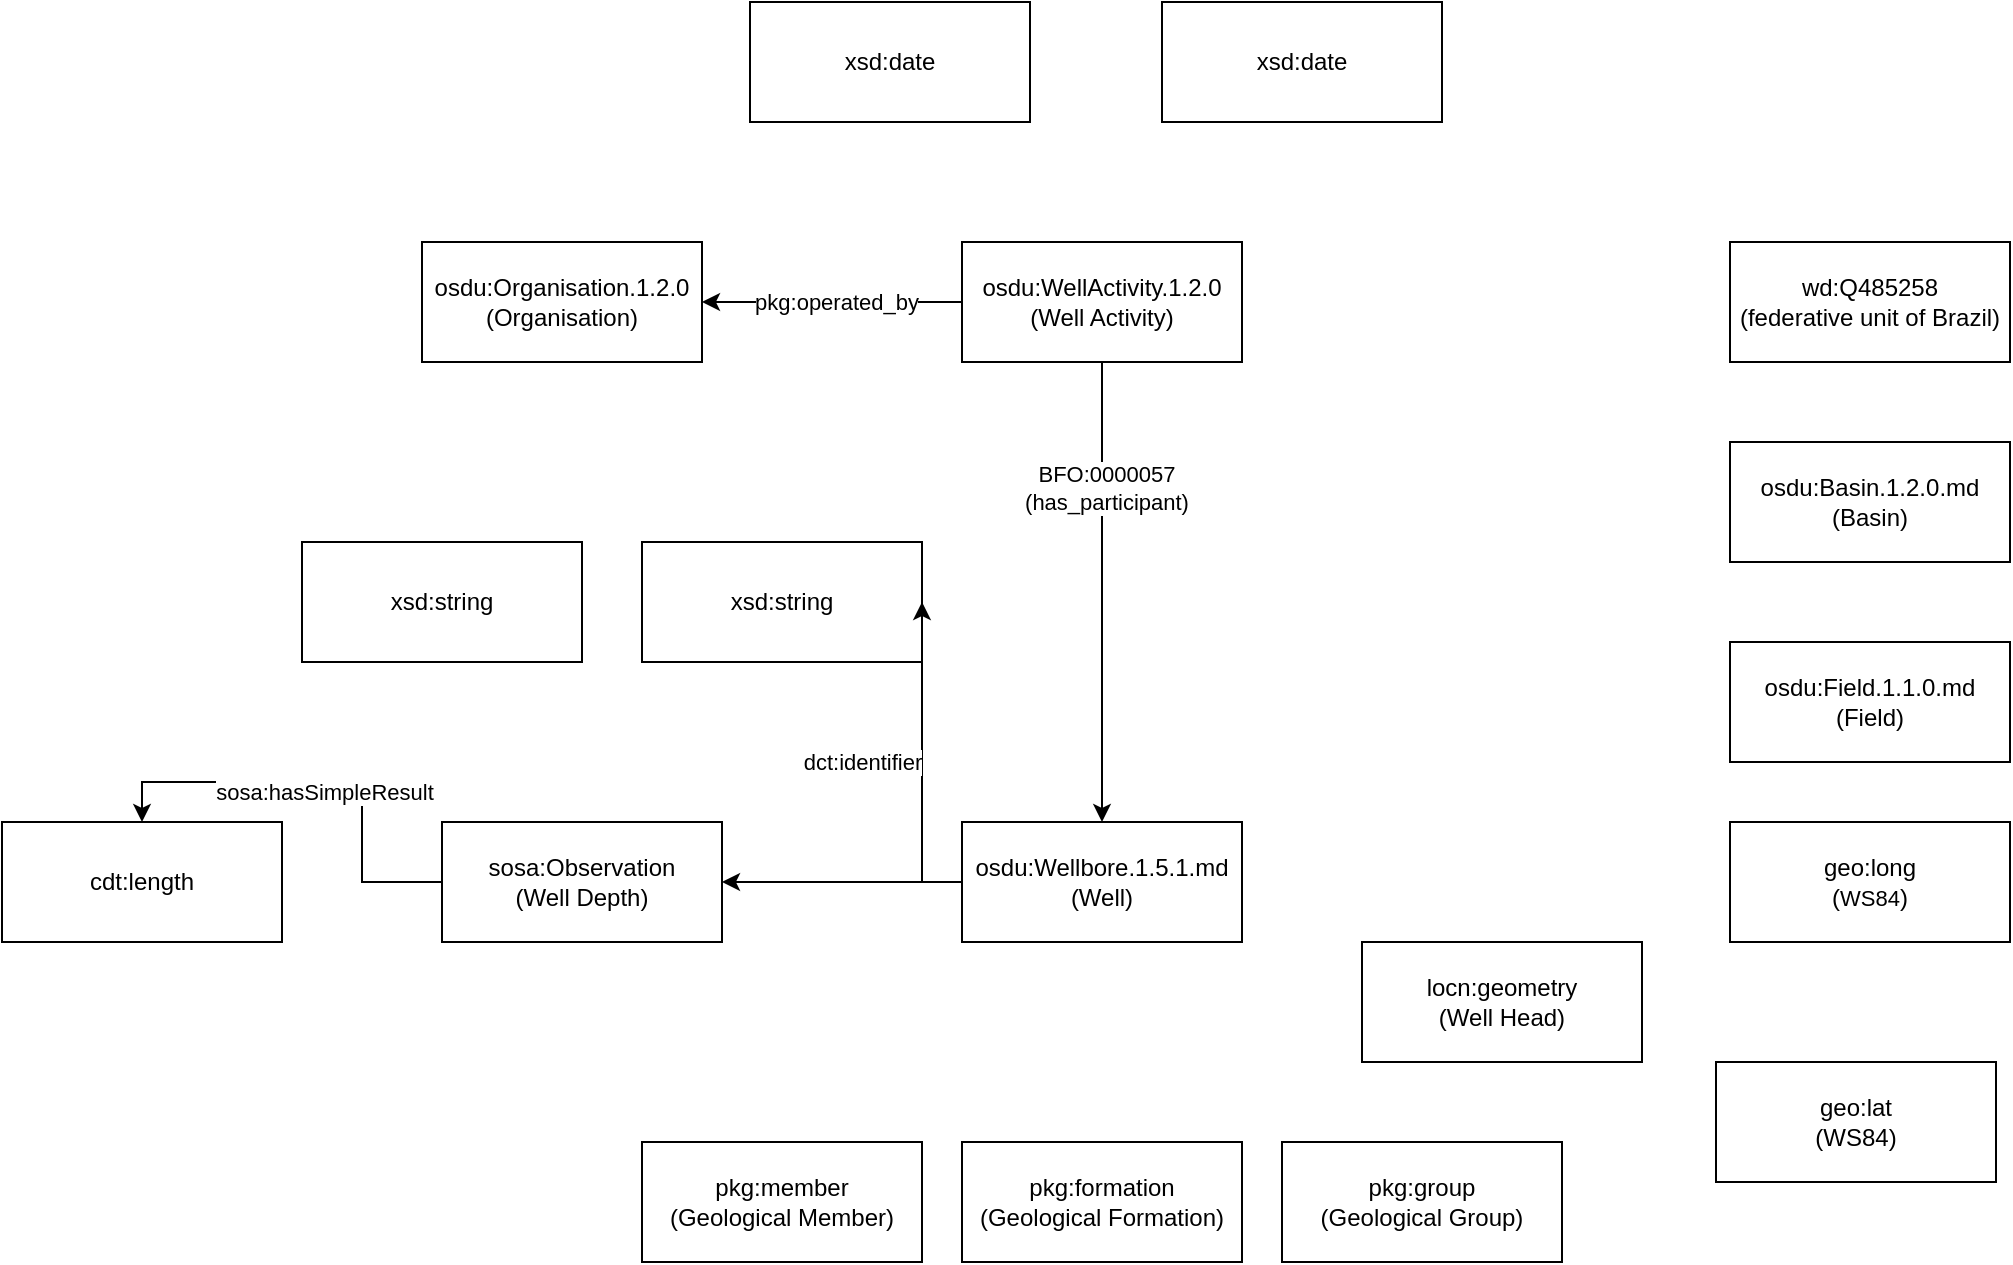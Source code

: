 <mxfile version="28.2.6">
  <diagram name="Página-1" id="So4qBw8gn1XQoUc89aNr">
    <mxGraphModel dx="2304" dy="1983" grid="1" gridSize="10" guides="1" tooltips="1" connect="1" arrows="1" fold="1" page="1" pageScale="1" pageWidth="827" pageHeight="1169" math="0" shadow="0">
      <root>
        <mxCell id="0" />
        <mxCell id="1" parent="0" />
        <mxCell id="4OeTVu7C39kkyASgQS9u-2" style="edgeStyle=orthogonalEdgeStyle;rounded=0;orthogonalLoop=1;jettySize=auto;html=1;entryX=0.5;entryY=0;entryDx=0;entryDy=0;" edge="1" parent="1" source="pj0uSiLMGuprIYFmuyv2-1" target="4OeTVu7C39kkyASgQS9u-1">
          <mxGeometry relative="1" as="geometry" />
        </mxCell>
        <mxCell id="4OeTVu7C39kkyASgQS9u-3" value="BFO:0000057&lt;div&gt;(has_participant)&lt;/div&gt;" style="edgeLabel;html=1;align=center;verticalAlign=middle;resizable=0;points=[];" vertex="1" connectable="0" parent="4OeTVu7C39kkyASgQS9u-2">
          <mxGeometry x="-0.027" y="-1" relative="1" as="geometry">
            <mxPoint x="3" y="-49" as="offset" />
          </mxGeometry>
        </mxCell>
        <mxCell id="4OeTVu7C39kkyASgQS9u-32" style="edgeStyle=orthogonalEdgeStyle;rounded=0;orthogonalLoop=1;jettySize=auto;html=1;entryX=1;entryY=0.5;entryDx=0;entryDy=0;" edge="1" parent="1" source="pj0uSiLMGuprIYFmuyv2-1" target="pj0uSiLMGuprIYFmuyv2-3">
          <mxGeometry relative="1" as="geometry" />
        </mxCell>
        <mxCell id="4OeTVu7C39kkyASgQS9u-33" value="pkg:operated_by" style="edgeLabel;html=1;align=center;verticalAlign=middle;resizable=0;points=[];" vertex="1" connectable="0" parent="4OeTVu7C39kkyASgQS9u-32">
          <mxGeometry x="-0.011" y="4" relative="1" as="geometry">
            <mxPoint x="1" y="-4" as="offset" />
          </mxGeometry>
        </mxCell>
        <mxCell id="pj0uSiLMGuprIYFmuyv2-1" value="&lt;div&gt;osdu:WellActivity.1.2.0&lt;/div&gt;(Well Activity)" style="rounded=0;whiteSpace=wrap;html=1;" parent="1" vertex="1">
          <mxGeometry x="380" y="-20" width="140" height="60" as="geometry" />
        </mxCell>
        <mxCell id="pj0uSiLMGuprIYFmuyv2-2" value="&lt;div&gt;wd:Q485258&lt;/div&gt;&lt;div&gt;(federative unit of Brazil)&lt;/div&gt;" style="rounded=0;whiteSpace=wrap;html=1;" parent="1" vertex="1">
          <mxGeometry x="764" y="-20" width="140" height="60" as="geometry" />
        </mxCell>
        <mxCell id="pj0uSiLMGuprIYFmuyv2-3" value="&lt;div&gt;osdu:Organisation.1.2.0&lt;/div&gt;(Organisation)" style="rounded=0;whiteSpace=wrap;html=1;" parent="1" vertex="1">
          <mxGeometry x="110" y="-20" width="140" height="60" as="geometry" />
        </mxCell>
        <mxCell id="pj0uSiLMGuprIYFmuyv2-4" value="osdu:Basin.1.2.0.md&lt;div&gt;(Basin)&lt;/div&gt;" style="rounded=0;whiteSpace=wrap;html=1;" parent="1" vertex="1">
          <mxGeometry x="764" y="80" width="140" height="60" as="geometry" />
        </mxCell>
        <mxCell id="pj0uSiLMGuprIYFmuyv2-5" value="osdu:Field.1.1.0.md&lt;div&gt;&lt;span style=&quot;background-color: transparent; color: light-dark(rgb(0, 0, 0), rgb(255, 255, 255));&quot;&gt;(Field)&lt;/span&gt;&lt;/div&gt;" style="rounded=0;whiteSpace=wrap;html=1;" parent="1" vertex="1">
          <mxGeometry x="764" y="180" width="140" height="60" as="geometry" />
        </mxCell>
        <mxCell id="pj0uSiLMGuprIYFmuyv2-6" value="locn:geometry&lt;div&gt;(Well Head)&lt;/div&gt;" style="rounded=0;whiteSpace=wrap;html=1;" parent="1" vertex="1">
          <mxGeometry x="580" y="330" width="140" height="60" as="geometry" />
        </mxCell>
        <mxCell id="pj0uSiLMGuprIYFmuyv2-7" value="pkg:formation&lt;div&gt;(Geological Formation)&lt;/div&gt;" style="rounded=0;whiteSpace=wrap;html=1;" parent="1" vertex="1">
          <mxGeometry x="380" y="430" width="140" height="60" as="geometry" />
        </mxCell>
        <mxCell id="pj0uSiLMGuprIYFmuyv2-8" value="pkg:group&lt;div&gt;(Geological Group)&lt;/div&gt;" style="rounded=0;whiteSpace=wrap;html=1;" parent="1" vertex="1">
          <mxGeometry x="540" y="430" width="140" height="60" as="geometry" />
        </mxCell>
        <mxCell id="pj0uSiLMGuprIYFmuyv2-9" value="pkg:member&lt;div&gt;(Geological Member)&lt;/div&gt;" style="rounded=0;whiteSpace=wrap;html=1;" parent="1" vertex="1">
          <mxGeometry x="220" y="430" width="140" height="60" as="geometry" />
        </mxCell>
        <mxCell id="pj0uSiLMGuprIYFmuyv2-10" value="geo:lat&lt;div&gt;(WS84)&lt;/div&gt;" style="rounded=0;whiteSpace=wrap;html=1;" parent="1" vertex="1">
          <mxGeometry x="757" y="390" width="140" height="60" as="geometry" />
        </mxCell>
        <mxCell id="pj0uSiLMGuprIYFmuyv2-11" value="geo:long&lt;div&gt;(&lt;span style=&quot;font-size: 11px; text-wrap-mode: nowrap; background-color: rgb(255, 255, 255);&quot;&gt;WS84&lt;/span&gt;)&lt;/div&gt;" style="rounded=0;whiteSpace=wrap;html=1;" parent="1" vertex="1">
          <mxGeometry x="764" y="270" width="140" height="60" as="geometry" />
        </mxCell>
        <mxCell id="pj0uSiLMGuprIYFmuyv2-13" value="xsd:string" style="rounded=0;whiteSpace=wrap;html=1;" parent="1" vertex="1">
          <mxGeometry x="220" y="130" width="140" height="60" as="geometry" />
        </mxCell>
        <mxCell id="pj0uSiLMGuprIYFmuyv2-15" value="xsd:date" style="rounded=0;whiteSpace=wrap;html=1;" parent="1" vertex="1">
          <mxGeometry x="274" y="-140" width="140" height="60" as="geometry" />
        </mxCell>
        <mxCell id="pj0uSiLMGuprIYFmuyv2-16" value="xsd:date" style="rounded=0;whiteSpace=wrap;html=1;" parent="1" vertex="1">
          <mxGeometry x="480" y="-140" width="140" height="60" as="geometry" />
        </mxCell>
        <mxCell id="4OeTVu7C39kkyASgQS9u-26" style="edgeStyle=orthogonalEdgeStyle;rounded=0;orthogonalLoop=1;jettySize=auto;html=1;entryX=0.5;entryY=0;entryDx=0;entryDy=0;" edge="1" parent="1" source="pj0uSiLMGuprIYFmuyv2-17" target="pj0uSiLMGuprIYFmuyv2-18">
          <mxGeometry relative="1" as="geometry" />
        </mxCell>
        <mxCell id="4OeTVu7C39kkyASgQS9u-27" value="sosa:hasSimpleResult" style="edgeLabel;html=1;align=center;verticalAlign=middle;resizable=0;points=[];" vertex="1" connectable="0" parent="4OeTVu7C39kkyASgQS9u-26">
          <mxGeometry x="-0.008" y="5" relative="1" as="geometry">
            <mxPoint as="offset" />
          </mxGeometry>
        </mxCell>
        <mxCell id="pj0uSiLMGuprIYFmuyv2-17" value="sosa:Observation&lt;div&gt;(Well Depth)&lt;/div&gt;" style="rounded=0;whiteSpace=wrap;html=1;" parent="1" vertex="1">
          <mxGeometry x="120" y="270" width="140" height="60" as="geometry" />
        </mxCell>
        <mxCell id="pj0uSiLMGuprIYFmuyv2-18" value="cdt:length" style="rounded=0;whiteSpace=wrap;html=1;" parent="1" vertex="1">
          <mxGeometry x="-100" y="270" width="140" height="60" as="geometry" />
        </mxCell>
        <mxCell id="4OeTVu7C39kkyASgQS9u-24" style="edgeStyle=orthogonalEdgeStyle;rounded=0;orthogonalLoop=1;jettySize=auto;html=1;entryX=1;entryY=0.5;entryDx=0;entryDy=0;exitX=0;exitY=0.5;exitDx=0;exitDy=0;" edge="1" parent="1" source="4OeTVu7C39kkyASgQS9u-1" target="pj0uSiLMGuprIYFmuyv2-13">
          <mxGeometry relative="1" as="geometry">
            <Array as="points">
              <mxPoint x="300" y="300" />
              <mxPoint x="300" y="300" />
            </Array>
          </mxGeometry>
        </mxCell>
        <mxCell id="4OeTVu7C39kkyASgQS9u-25" value="dct:identifier" style="edgeLabel;html=1;align=center;verticalAlign=middle;resizable=0;points=[];" vertex="1" connectable="0" parent="4OeTVu7C39kkyASgQS9u-24">
          <mxGeometry x="0.213" y="-3" relative="1" as="geometry">
            <mxPoint x="-33" y="-30" as="offset" />
          </mxGeometry>
        </mxCell>
        <mxCell id="4OeTVu7C39kkyASgQS9u-30" style="edgeStyle=orthogonalEdgeStyle;rounded=0;orthogonalLoop=1;jettySize=auto;html=1;entryX=1;entryY=0.5;entryDx=0;entryDy=0;" edge="1" parent="1" source="4OeTVu7C39kkyASgQS9u-1" target="pj0uSiLMGuprIYFmuyv2-17">
          <mxGeometry relative="1" as="geometry" />
        </mxCell>
        <mxCell id="4OeTVu7C39kkyASgQS9u-1" value="osdu:Wellbore.1.5.1.md&lt;div&gt;(Well)&lt;/div&gt;" style="rounded=0;whiteSpace=wrap;html=1;" vertex="1" parent="1">
          <mxGeometry x="380" y="270" width="140" height="60" as="geometry" />
        </mxCell>
        <mxCell id="4OeTVu7C39kkyASgQS9u-31" value="xsd:string" style="rounded=0;whiteSpace=wrap;html=1;" vertex="1" parent="1">
          <mxGeometry x="50" y="130" width="140" height="60" as="geometry" />
        </mxCell>
      </root>
    </mxGraphModel>
  </diagram>
</mxfile>
